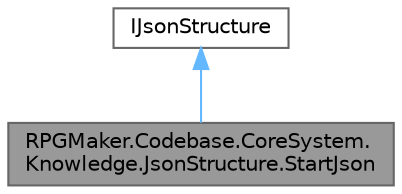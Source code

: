 digraph "RPGMaker.Codebase.CoreSystem.Knowledge.JsonStructure.StartJson"
{
 // LATEX_PDF_SIZE
  bgcolor="transparent";
  edge [fontname=Helvetica,fontsize=10,labelfontname=Helvetica,labelfontsize=10];
  node [fontname=Helvetica,fontsize=10,shape=box,height=0.2,width=0.4];
  Node1 [id="Node000001",label="RPGMaker.Codebase.CoreSystem.\lKnowledge.JsonStructure.StartJson",height=0.2,width=0.4,color="gray40", fillcolor="grey60", style="filled", fontcolor="black",tooltip=" "];
  Node2 -> Node1 [id="edge1_Node000001_Node000002",dir="back",color="steelblue1",style="solid",tooltip=" "];
  Node2 [id="Node000002",label="IJsonStructure",height=0.2,width=0.4,color="gray40", fillcolor="white", style="filled",URL="$d2/d65/interface_r_p_g_maker_1_1_codebase_1_1_core_system_1_1_knowledge_1_1_json_structure_1_1_i_json_structure.html",tooltip=" "];
}
